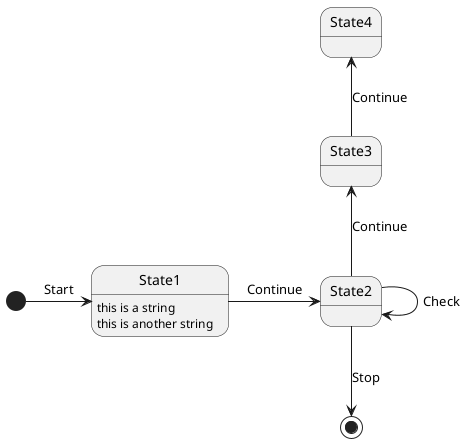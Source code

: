 @startuml
'stateless namespace EtAlii.Generators.Stateless.Tests
'stateless class MyAsyncStateMachineBase
'stateless generate partial
'stateless using System.Text

[*] -> State1 << async (string name) >> : Start
State1 : this is a string
State1 : this is another string
State1 -> State2 << async >> : Continue
State2 -down-> [*] : Stop
State2 -> State2 << (string name) >> : Check
State2 -up-> State3 << async >> : Continue
State3 -up-> State4 : Continue
@enduml
